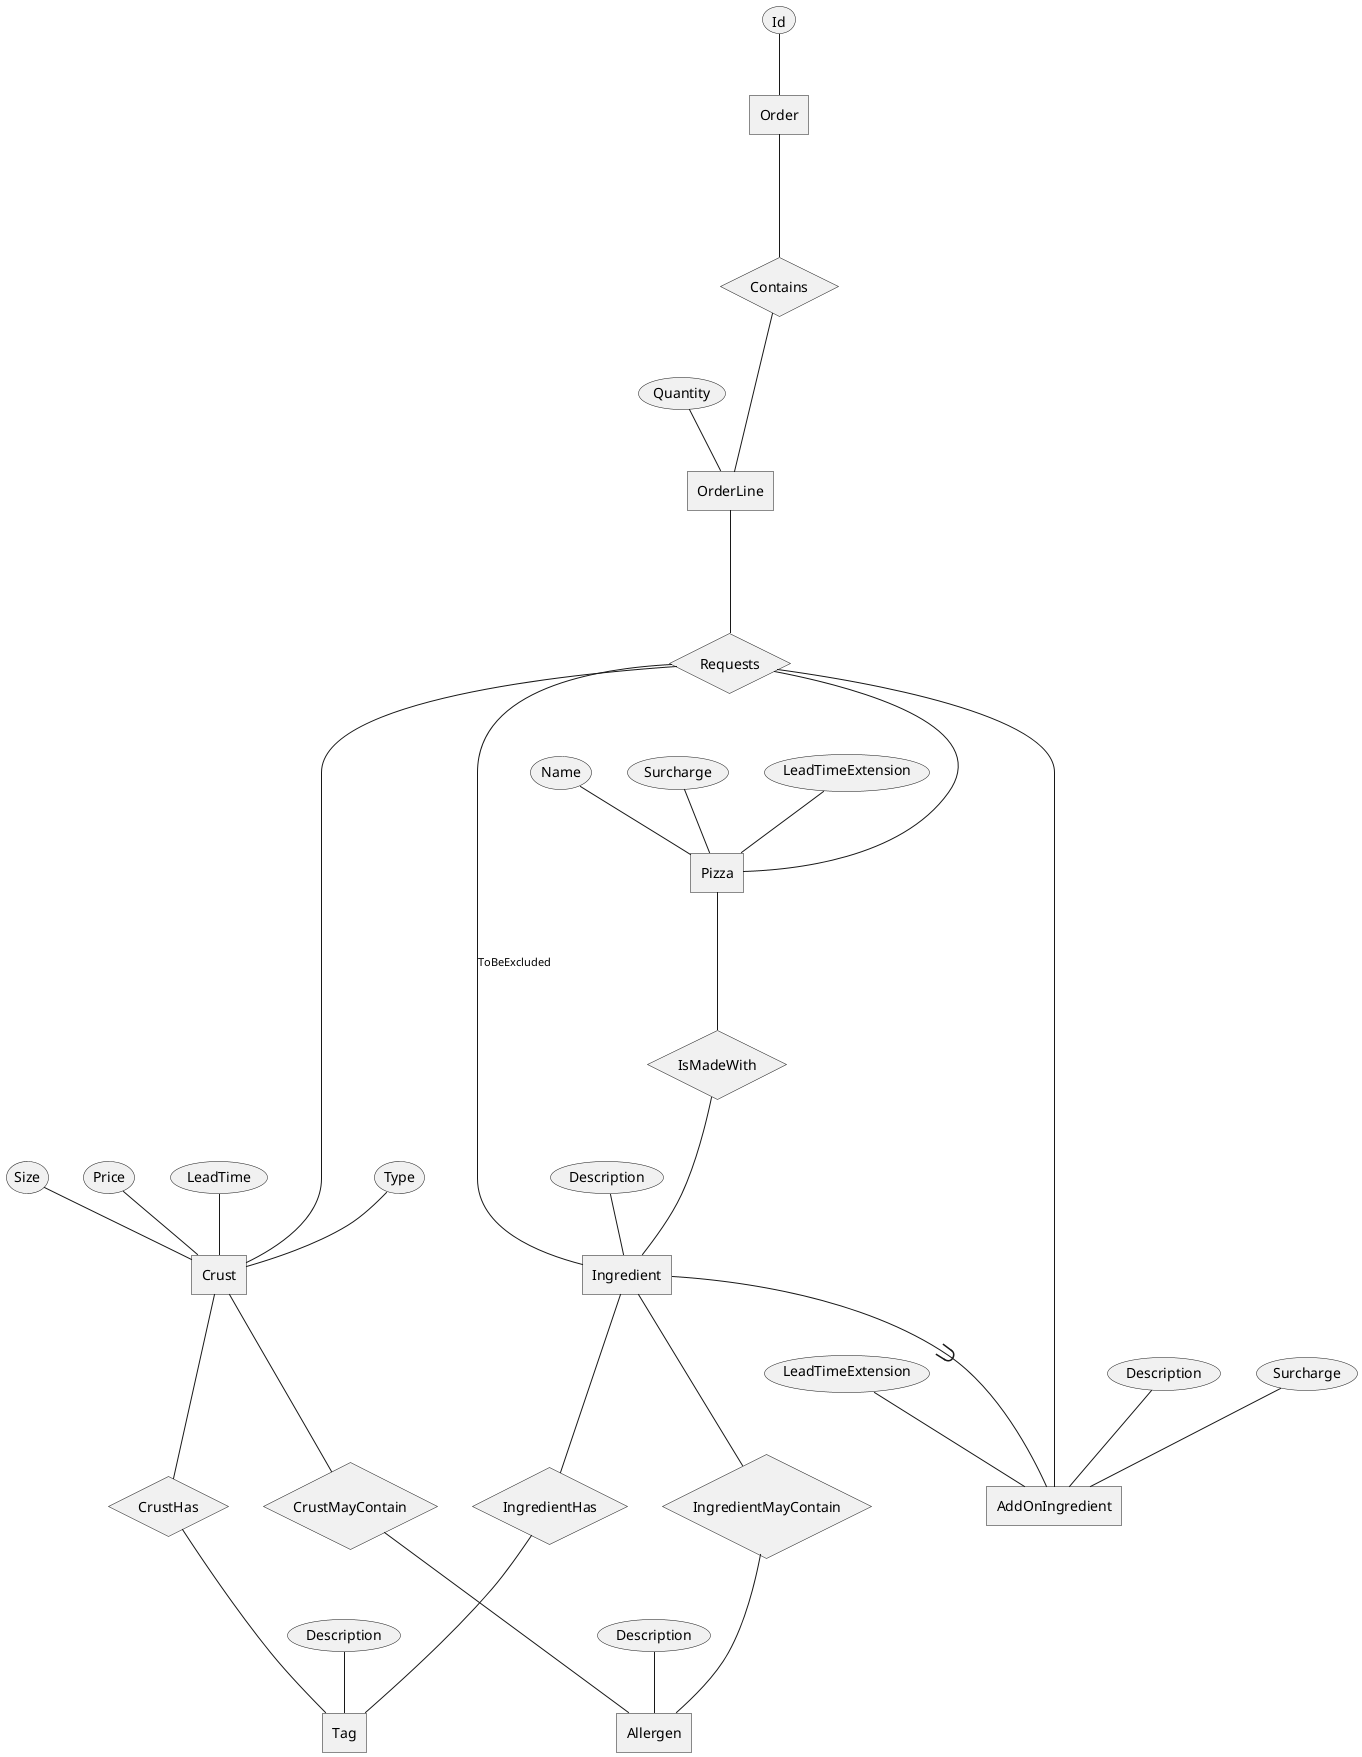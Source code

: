 @startchen Pizzageddon_concept

entity Order {
    Id
}

entity OrderLine {
    Quantity
}

relationship Contains {

}

Order -- Contains
Contains -- OrderLine

relationship Requests {

}

entity Crust {
    Type
    Size
    Price
    LeadTime
}

entity Pizza {
    Name
    Surcharge
    LeadTimeExtension
}

entity AddOnIngredient {
    Description
    Surcharge
    LeadTimeExtension
}

entity Ingredient {
    Description
}

OrderLine -- Requests
Requests -- Crust
Requests -- Pizza
Requests -- AddOnIngredient
Requests -ToBeExcluded- Ingredient

entity Tag {
    Description
}

entity Allergen {
    Description
}

relationship CrustHas {

}

Crust -- CrustHas
CrustHas -- Tag

relationship IngredientHas {

}

Ingredient -- IngredientHas
IngredientHas -- Tag

relationship IsMadeWith {

}

Pizza -- IsMadeWith
IsMadeWith -- Ingredient


relationship CrustMayContain {

}

Crust -- CrustMayContain
CrustMayContain -- Allergen

relationship IngredientMayContain {

}

Ingredient -- IngredientMayContain
IngredientMayContain -- Allergen

Ingredient ->- AddOnIngredient


@endchen